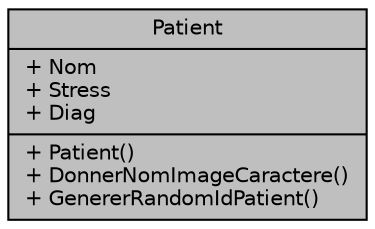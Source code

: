 digraph "Patient"
{
 // LATEX_PDF_SIZE
  edge [fontname="Helvetica",fontsize="10",labelfontname="Helvetica",labelfontsize="10"];
  node [fontname="Helvetica",fontsize="10",shape=record];
  Node1 [label="{Patient\n|+ Nom\l+ Stress\l+ Diag\l|+ Patient()\l+ DonnerNomImageCaractere()\l+ GenererRandomIdPatient()\l}",height=0.2,width=0.4,color="black", fillcolor="grey75", style="filled", fontcolor="black",tooltip=" "];
}
